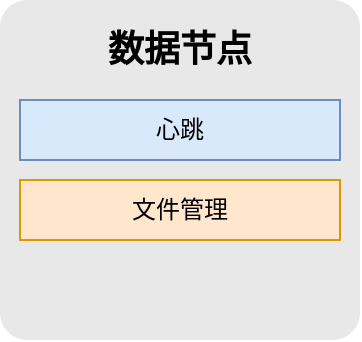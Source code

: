 <mxfile version="24.2.5" type="device">
  <diagram name="第 1 页" id="6FwnHFw-SWT6GoX3d5Yd">
    <mxGraphModel dx="1420" dy="870" grid="1" gridSize="10" guides="1" tooltips="1" connect="1" arrows="1" fold="1" page="1" pageScale="1" pageWidth="1169" pageHeight="827" math="0" shadow="0">
      <root>
        <mxCell id="0" />
        <mxCell id="1" parent="0" />
        <mxCell id="a5kd7CpXYfMfZkq7V9h1-1" value="" style="rounded=1;whiteSpace=wrap;html=1;strokeColor=none;fillColor=#e8e8e8;arcSize=8;" vertex="1" parent="1">
          <mxGeometry x="585" y="210" width="180" height="170" as="geometry" />
        </mxCell>
        <mxCell id="a5kd7CpXYfMfZkq7V9h1-2" value="数据节点" style="text;html=1;align=center;verticalAlign=middle;whiteSpace=wrap;rounded=0;fontSize=18;fontStyle=1" vertex="1" parent="1">
          <mxGeometry x="610" y="220" width="130" height="30" as="geometry" />
        </mxCell>
        <mxCell id="a5kd7CpXYfMfZkq7V9h1-3" value="心跳" style="rounded=0;whiteSpace=wrap;html=1;strokeColor=#6c8ebf;fillColor=#dae8fc;" vertex="1" parent="1">
          <mxGeometry x="595" y="260" width="160" height="30" as="geometry" />
        </mxCell>
        <mxCell id="a5kd7CpXYfMfZkq7V9h1-4" value="文件管理" style="rounded=0;whiteSpace=wrap;html=1;strokeColor=#d79b00;fillColor=#ffe6cc;" vertex="1" parent="1">
          <mxGeometry x="595" y="300" width="160" height="30" as="geometry" />
        </mxCell>
      </root>
    </mxGraphModel>
  </diagram>
</mxfile>
